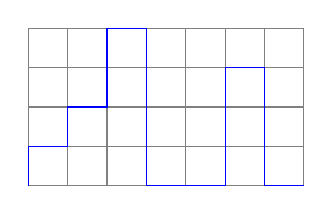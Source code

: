 \begin{tikzpicture}[scale = 0.5]
\draw [gray](0,0) grid (7,4);
\draw [blue] plot coordinates { (0,0) (0,1) (1,1) (1,2) (2,2) (2,4) (3,4) (3,0) (5,0) (5,3) (6,3) (6,0) (7,0)};
\end{tikzpicture}
